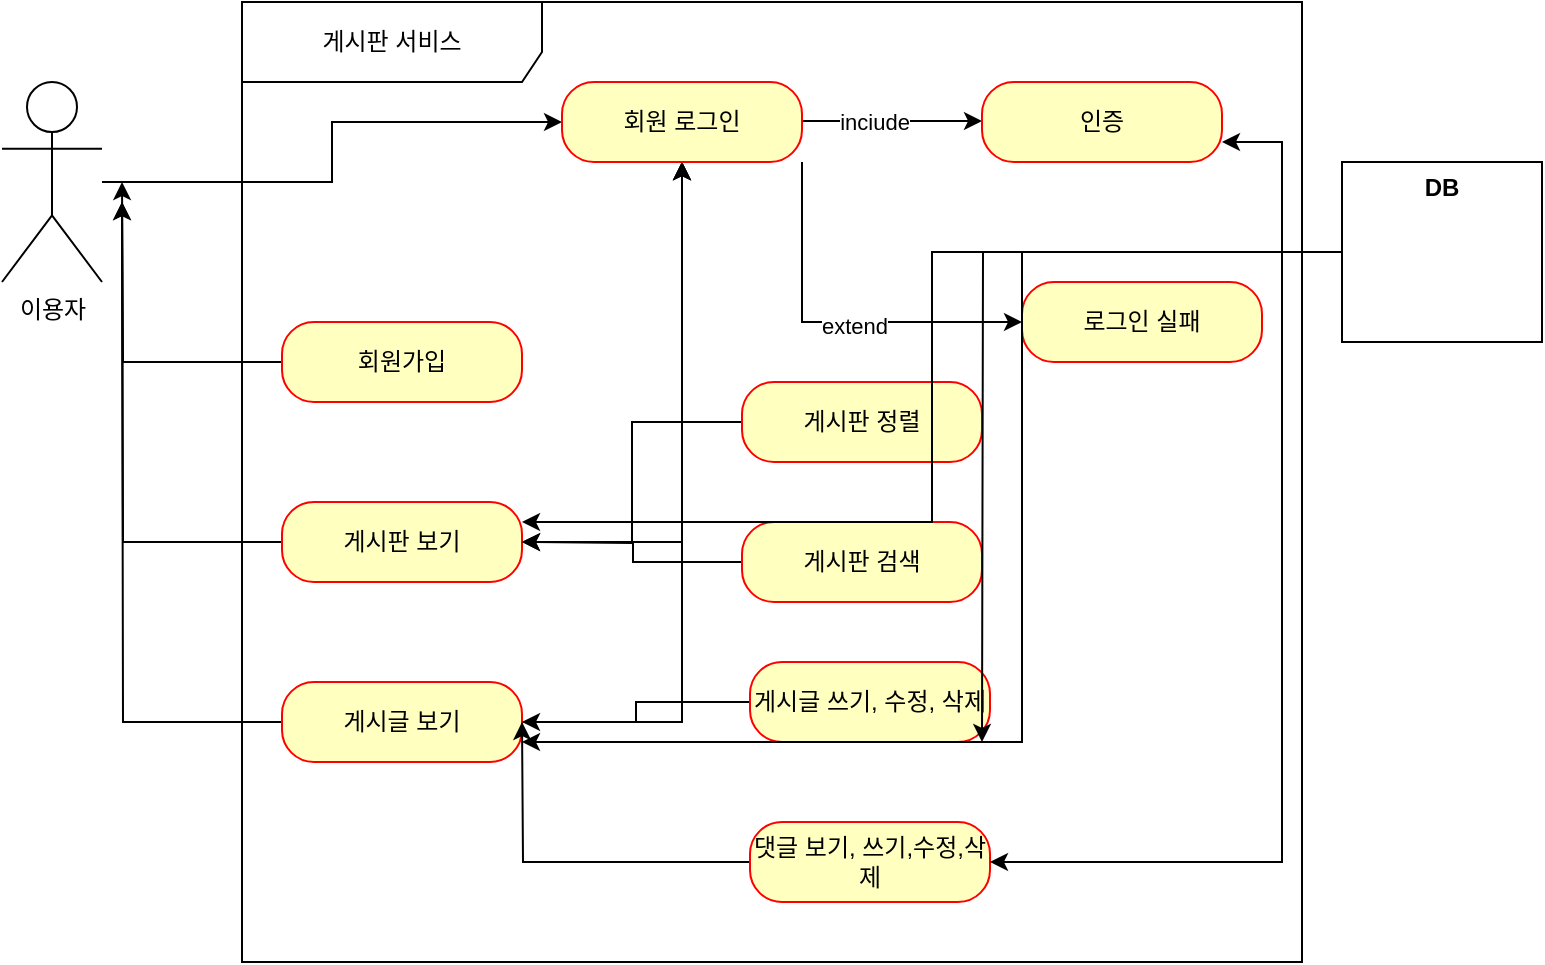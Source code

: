 <mxfile version="22.1.0" type="github">
  <diagram name="페이지-1" id="DM_npz4dpeDVd8JW8iC2">
    <mxGraphModel dx="1050" dy="530" grid="1" gridSize="10" guides="1" tooltips="1" connect="1" arrows="1" fold="1" page="1" pageScale="1" pageWidth="827" pageHeight="1169" math="0" shadow="0">
      <root>
        <mxCell id="0" />
        <mxCell id="1" parent="0" />
        <mxCell id="YBgE3J0-k1XSZ3zvgFIr-1" value="게시판 서비스" style="shape=umlFrame;whiteSpace=wrap;html=1;pointerEvents=0;width=150;height=40;" vertex="1" parent="1">
          <mxGeometry x="160" y="10" width="530" height="480" as="geometry" />
        </mxCell>
        <mxCell id="YBgE3J0-k1XSZ3zvgFIr-18" style="edgeStyle=orthogonalEdgeStyle;rounded=0;orthogonalLoop=1;jettySize=auto;html=1;" edge="1" parent="1" source="YBgE3J0-k1XSZ3zvgFIr-2" target="YBgE3J0-k1XSZ3zvgFIr-10">
          <mxGeometry relative="1" as="geometry" />
        </mxCell>
        <mxCell id="YBgE3J0-k1XSZ3zvgFIr-2" value="이용자" style="shape=umlActor;verticalLabelPosition=bottom;verticalAlign=top;html=1;" vertex="1" parent="1">
          <mxGeometry x="40" y="50" width="50" height="100" as="geometry" />
        </mxCell>
        <mxCell id="YBgE3J0-k1XSZ3zvgFIr-19" style="edgeStyle=orthogonalEdgeStyle;rounded=0;orthogonalLoop=1;jettySize=auto;html=1;" edge="1" parent="1" source="YBgE3J0-k1XSZ3zvgFIr-5">
          <mxGeometry relative="1" as="geometry">
            <mxPoint x="100" y="100" as="targetPoint" />
          </mxGeometry>
        </mxCell>
        <mxCell id="YBgE3J0-k1XSZ3zvgFIr-5" value="회원가입" style="rounded=1;whiteSpace=wrap;html=1;arcSize=40;fontColor=#000000;fillColor=#ffffc0;strokeColor=#ff0000;" vertex="1" parent="1">
          <mxGeometry x="180" y="170" width="120" height="40" as="geometry" />
        </mxCell>
        <mxCell id="YBgE3J0-k1XSZ3zvgFIr-20" style="edgeStyle=orthogonalEdgeStyle;rounded=0;orthogonalLoop=1;jettySize=auto;html=1;" edge="1" parent="1" source="YBgE3J0-k1XSZ3zvgFIr-7">
          <mxGeometry relative="1" as="geometry">
            <mxPoint x="100" y="110" as="targetPoint" />
          </mxGeometry>
        </mxCell>
        <mxCell id="YBgE3J0-k1XSZ3zvgFIr-26" style="edgeStyle=orthogonalEdgeStyle;rounded=0;orthogonalLoop=1;jettySize=auto;html=1;entryX=0.5;entryY=1;entryDx=0;entryDy=0;" edge="1" parent="1" source="YBgE3J0-k1XSZ3zvgFIr-7" target="YBgE3J0-k1XSZ3zvgFIr-10">
          <mxGeometry relative="1" as="geometry" />
        </mxCell>
        <mxCell id="YBgE3J0-k1XSZ3zvgFIr-40" style="edgeStyle=orthogonalEdgeStyle;rounded=0;orthogonalLoop=1;jettySize=auto;html=1;" edge="1" parent="1" source="YBgE3J0-k1XSZ3zvgFIr-7" target="YBgE3J0-k1XSZ3zvgFIr-10">
          <mxGeometry relative="1" as="geometry" />
        </mxCell>
        <mxCell id="YBgE3J0-k1XSZ3zvgFIr-7" value="게시판 보기" style="rounded=1;whiteSpace=wrap;html=1;arcSize=40;fontColor=#000000;fillColor=#ffffc0;strokeColor=#ff0000;" vertex="1" parent="1">
          <mxGeometry x="180" y="260" width="120" height="40" as="geometry" />
        </mxCell>
        <mxCell id="YBgE3J0-k1XSZ3zvgFIr-21" style="edgeStyle=orthogonalEdgeStyle;rounded=0;orthogonalLoop=1;jettySize=auto;html=1;" edge="1" parent="1" source="YBgE3J0-k1XSZ3zvgFIr-8">
          <mxGeometry relative="1" as="geometry">
            <mxPoint x="100" y="110" as="targetPoint" />
          </mxGeometry>
        </mxCell>
        <mxCell id="YBgE3J0-k1XSZ3zvgFIr-29" style="edgeStyle=orthogonalEdgeStyle;rounded=0;orthogonalLoop=1;jettySize=auto;html=1;entryX=0.5;entryY=1;entryDx=0;entryDy=0;" edge="1" parent="1" source="YBgE3J0-k1XSZ3zvgFIr-8" target="YBgE3J0-k1XSZ3zvgFIr-10">
          <mxGeometry relative="1" as="geometry" />
        </mxCell>
        <mxCell id="YBgE3J0-k1XSZ3zvgFIr-39" style="edgeStyle=orthogonalEdgeStyle;rounded=0;orthogonalLoop=1;jettySize=auto;html=1;entryX=0.5;entryY=1;entryDx=0;entryDy=0;" edge="1" parent="1" source="YBgE3J0-k1XSZ3zvgFIr-8" target="YBgE3J0-k1XSZ3zvgFIr-10">
          <mxGeometry relative="1" as="geometry" />
        </mxCell>
        <mxCell id="YBgE3J0-k1XSZ3zvgFIr-8" value="게시글 보기" style="rounded=1;whiteSpace=wrap;html=1;arcSize=40;fontColor=#000000;fillColor=#ffffc0;strokeColor=#ff0000;" vertex="1" parent="1">
          <mxGeometry x="180" y="350" width="120" height="40" as="geometry" />
        </mxCell>
        <mxCell id="YBgE3J0-k1XSZ3zvgFIr-30" style="edgeStyle=orthogonalEdgeStyle;rounded=0;orthogonalLoop=1;jettySize=auto;html=1;entryX=1;entryY=0.5;entryDx=0;entryDy=0;" edge="1" parent="1" source="YBgE3J0-k1XSZ3zvgFIr-9" target="YBgE3J0-k1XSZ3zvgFIr-7">
          <mxGeometry relative="1" as="geometry" />
        </mxCell>
        <mxCell id="YBgE3J0-k1XSZ3zvgFIr-9" value="게시판 정렬" style="rounded=1;whiteSpace=wrap;html=1;arcSize=40;fontColor=#000000;fillColor=#ffffc0;strokeColor=#ff0000;" vertex="1" parent="1">
          <mxGeometry x="410" y="200" width="120" height="40" as="geometry" />
        </mxCell>
        <mxCell id="YBgE3J0-k1XSZ3zvgFIr-22" style="edgeStyle=orthogonalEdgeStyle;rounded=0;orthogonalLoop=1;jettySize=auto;html=1;" edge="1" parent="1">
          <mxGeometry relative="1" as="geometry">
            <mxPoint x="440" y="69.5" as="sourcePoint" />
            <mxPoint x="530" y="69.5" as="targetPoint" />
            <Array as="points">
              <mxPoint x="480" y="70" />
              <mxPoint x="480" y="70" />
            </Array>
          </mxGeometry>
        </mxCell>
        <mxCell id="YBgE3J0-k1XSZ3zvgFIr-24" value="inciude" style="edgeLabel;html=1;align=center;verticalAlign=middle;resizable=0;points=[];" vertex="1" connectable="0" parent="YBgE3J0-k1XSZ3zvgFIr-22">
          <mxGeometry x="-0.204" relative="1" as="geometry">
            <mxPoint as="offset" />
          </mxGeometry>
        </mxCell>
        <mxCell id="YBgE3J0-k1XSZ3zvgFIr-23" style="edgeStyle=orthogonalEdgeStyle;rounded=0;orthogonalLoop=1;jettySize=auto;html=1;exitX=1;exitY=1;exitDx=0;exitDy=0;entryX=0;entryY=0.5;entryDx=0;entryDy=0;" edge="1" parent="1" source="YBgE3J0-k1XSZ3zvgFIr-10" target="YBgE3J0-k1XSZ3zvgFIr-14">
          <mxGeometry relative="1" as="geometry" />
        </mxCell>
        <mxCell id="YBgE3J0-k1XSZ3zvgFIr-25" value="extend" style="edgeLabel;html=1;align=center;verticalAlign=middle;resizable=0;points=[];" vertex="1" connectable="0" parent="YBgE3J0-k1XSZ3zvgFIr-23">
          <mxGeometry x="0.116" y="-2" relative="1" as="geometry">
            <mxPoint as="offset" />
          </mxGeometry>
        </mxCell>
        <mxCell id="YBgE3J0-k1XSZ3zvgFIr-10" value="회원 로그인" style="rounded=1;whiteSpace=wrap;html=1;arcSize=40;fontColor=#000000;fillColor=#ffffc0;strokeColor=#ff0000;" vertex="1" parent="1">
          <mxGeometry x="320" y="50" width="120" height="40" as="geometry" />
        </mxCell>
        <mxCell id="YBgE3J0-k1XSZ3zvgFIr-32" style="edgeStyle=orthogonalEdgeStyle;rounded=0;orthogonalLoop=1;jettySize=auto;html=1;" edge="1" parent="1" source="YBgE3J0-k1XSZ3zvgFIr-11" target="YBgE3J0-k1XSZ3zvgFIr-8">
          <mxGeometry relative="1" as="geometry" />
        </mxCell>
        <mxCell id="YBgE3J0-k1XSZ3zvgFIr-11" value="게시글 쓰기, 수정, 삭제" style="rounded=1;whiteSpace=wrap;html=1;arcSize=40;fontColor=#000000;fillColor=#ffffc0;strokeColor=#ff0000;" vertex="1" parent="1">
          <mxGeometry x="414" y="340" width="120" height="40" as="geometry" />
        </mxCell>
        <mxCell id="YBgE3J0-k1XSZ3zvgFIr-31" style="edgeStyle=orthogonalEdgeStyle;rounded=0;orthogonalLoop=1;jettySize=auto;html=1;" edge="1" parent="1" source="YBgE3J0-k1XSZ3zvgFIr-12">
          <mxGeometry relative="1" as="geometry">
            <mxPoint x="300" y="280" as="targetPoint" />
          </mxGeometry>
        </mxCell>
        <mxCell id="YBgE3J0-k1XSZ3zvgFIr-12" value="게시판 검색" style="rounded=1;whiteSpace=wrap;html=1;arcSize=40;fontColor=#000000;fillColor=#ffffc0;strokeColor=#ff0000;" vertex="1" parent="1">
          <mxGeometry x="410" y="270" width="120" height="40" as="geometry" />
        </mxCell>
        <mxCell id="YBgE3J0-k1XSZ3zvgFIr-33" style="edgeStyle=orthogonalEdgeStyle;rounded=0;orthogonalLoop=1;jettySize=auto;html=1;" edge="1" parent="1" source="YBgE3J0-k1XSZ3zvgFIr-13">
          <mxGeometry relative="1" as="geometry">
            <mxPoint x="300" y="370" as="targetPoint" />
          </mxGeometry>
        </mxCell>
        <mxCell id="YBgE3J0-k1XSZ3zvgFIr-13" value="댓글 보기, 쓰기,수정,삭제" style="rounded=1;whiteSpace=wrap;html=1;arcSize=40;fontColor=#000000;fillColor=#ffffc0;strokeColor=#ff0000;" vertex="1" parent="1">
          <mxGeometry x="414" y="420" width="120" height="40" as="geometry" />
        </mxCell>
        <mxCell id="YBgE3J0-k1XSZ3zvgFIr-14" value="로그인 실패" style="rounded=1;whiteSpace=wrap;html=1;arcSize=40;fontColor=#000000;fillColor=#ffffc0;strokeColor=#ff0000;" vertex="1" parent="1">
          <mxGeometry x="550" y="150" width="120" height="40" as="geometry" />
        </mxCell>
        <mxCell id="YBgE3J0-k1XSZ3zvgFIr-15" value="인증" style="rounded=1;whiteSpace=wrap;html=1;arcSize=40;fontColor=#000000;fillColor=#ffffc0;strokeColor=#ff0000;" vertex="1" parent="1">
          <mxGeometry x="530" y="50" width="120" height="40" as="geometry" />
        </mxCell>
        <mxCell id="YBgE3J0-k1XSZ3zvgFIr-36" style="edgeStyle=orthogonalEdgeStyle;rounded=0;orthogonalLoop=1;jettySize=auto;html=1;entryX=1;entryY=0.75;entryDx=0;entryDy=0;" edge="1" parent="1" source="YBgE3J0-k1XSZ3zvgFIr-34" target="YBgE3J0-k1XSZ3zvgFIr-15">
          <mxGeometry relative="1" as="geometry" />
        </mxCell>
        <mxCell id="YBgE3J0-k1XSZ3zvgFIr-37" style="edgeStyle=orthogonalEdgeStyle;rounded=0;orthogonalLoop=1;jettySize=auto;html=1;entryX=1;entryY=0.25;entryDx=0;entryDy=0;" edge="1" parent="1" source="YBgE3J0-k1XSZ3zvgFIr-34" target="YBgE3J0-k1XSZ3zvgFIr-7">
          <mxGeometry relative="1" as="geometry" />
        </mxCell>
        <mxCell id="YBgE3J0-k1XSZ3zvgFIr-38" style="edgeStyle=orthogonalEdgeStyle;rounded=0;orthogonalLoop=1;jettySize=auto;html=1;entryX=1;entryY=0.75;entryDx=0;entryDy=0;" edge="1" parent="1" source="YBgE3J0-k1XSZ3zvgFIr-34" target="YBgE3J0-k1XSZ3zvgFIr-8">
          <mxGeometry relative="1" as="geometry">
            <Array as="points">
              <mxPoint x="550" y="135" />
              <mxPoint x="550" y="380" />
            </Array>
          </mxGeometry>
        </mxCell>
        <mxCell id="YBgE3J0-k1XSZ3zvgFIr-41" style="edgeStyle=orthogonalEdgeStyle;rounded=0;orthogonalLoop=1;jettySize=auto;html=1;entryX=1;entryY=0.5;entryDx=0;entryDy=0;" edge="1" parent="1" source="YBgE3J0-k1XSZ3zvgFIr-34" target="YBgE3J0-k1XSZ3zvgFIr-13">
          <mxGeometry relative="1" as="geometry">
            <Array as="points">
              <mxPoint x="680" y="135" />
              <mxPoint x="680" y="440" />
            </Array>
          </mxGeometry>
        </mxCell>
        <mxCell id="YBgE3J0-k1XSZ3zvgFIr-43" style="edgeStyle=orthogonalEdgeStyle;rounded=0;orthogonalLoop=1;jettySize=auto;html=1;" edge="1" parent="1" source="YBgE3J0-k1XSZ3zvgFIr-34">
          <mxGeometry relative="1" as="geometry">
            <mxPoint x="530" y="380" as="targetPoint" />
          </mxGeometry>
        </mxCell>
        <mxCell id="YBgE3J0-k1XSZ3zvgFIr-34" value="&lt;p style=&quot;margin:0px;margin-top:6px;text-align:center;&quot;&gt;&lt;b&gt;DB&lt;/b&gt;&lt;/p&gt;" style="align=left;overflow=fill;html=1;dropTarget=0;whiteSpace=wrap;" vertex="1" parent="1">
          <mxGeometry x="710" y="90" width="100" height="90" as="geometry" />
        </mxCell>
      </root>
    </mxGraphModel>
  </diagram>
</mxfile>

